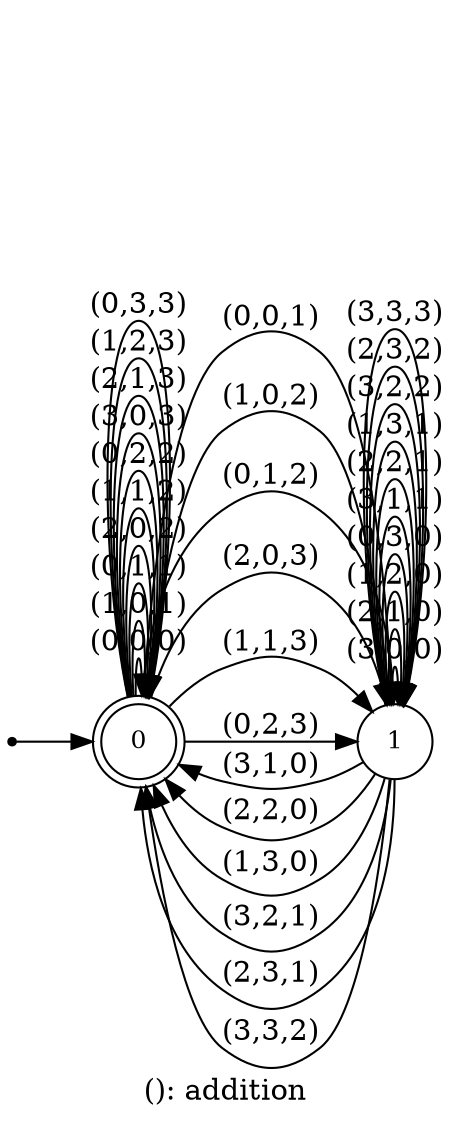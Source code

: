 digraph G {
label = "(): addition";
rankdir = LR;
node [shape = doublecircle, label="0", fontsize=12]0;
node [shape = circle, label="1", fontsize=12]1;
node [shape = point ]; qi
qi ->0;
0 -> 0[ label = "(0,0,0)"];
0 -> 1[ label = "(0,0,1)"];
0 -> 0[ label = "(1,0,1)"];
0 -> 0[ label = "(0,1,1)"];
0 -> 1[ label = "(1,0,2)"];
0 -> 0[ label = "(2,0,2)"];
0 -> 1[ label = "(0,1,2)"];
0 -> 0[ label = "(1,1,2)"];
0 -> 0[ label = "(0,2,2)"];
0 -> 1[ label = "(2,0,3)"];
0 -> 0[ label = "(3,0,3)"];
0 -> 1[ label = "(1,1,3)"];
0 -> 0[ label = "(2,1,3)"];
0 -> 1[ label = "(0,2,3)"];
0 -> 0[ label = "(1,2,3)"];
0 -> 0[ label = "(0,3,3)"];
1 -> 1[ label = "(3,0,0)"];
1 -> 1[ label = "(2,1,0)"];
1 -> 0[ label = "(3,1,0)"];
1 -> 1[ label = "(1,2,0)"];
1 -> 0[ label = "(2,2,0)"];
1 -> 1[ label = "(0,3,0)"];
1 -> 0[ label = "(1,3,0)"];
1 -> 1[ label = "(3,1,1)"];
1 -> 1[ label = "(2,2,1)"];
1 -> 0[ label = "(3,2,1)"];
1 -> 1[ label = "(1,3,1)"];
1 -> 0[ label = "(2,3,1)"];
1 -> 1[ label = "(3,2,2)"];
1 -> 1[ label = "(2,3,2)"];
1 -> 0[ label = "(3,3,2)"];
1 -> 1[ label = "(3,3,3)"];
}
